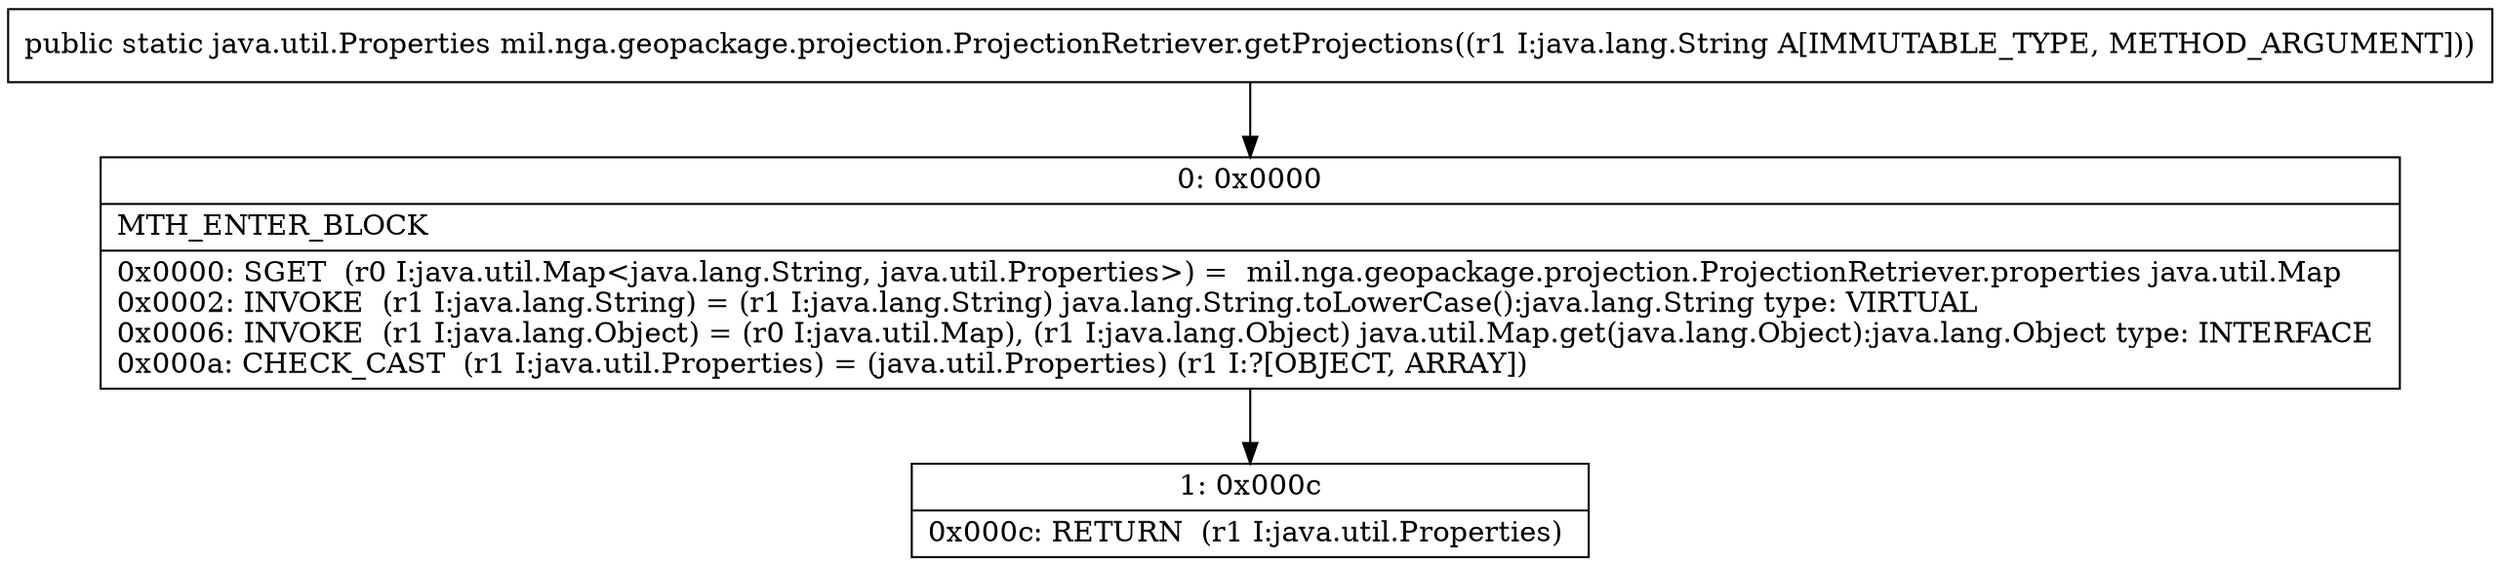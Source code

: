 digraph "CFG formil.nga.geopackage.projection.ProjectionRetriever.getProjections(Ljava\/lang\/String;)Ljava\/util\/Properties;" {
Node_0 [shape=record,label="{0\:\ 0x0000|MTH_ENTER_BLOCK\l|0x0000: SGET  (r0 I:java.util.Map\<java.lang.String, java.util.Properties\>) =  mil.nga.geopackage.projection.ProjectionRetriever.properties java.util.Map \l0x0002: INVOKE  (r1 I:java.lang.String) = (r1 I:java.lang.String) java.lang.String.toLowerCase():java.lang.String type: VIRTUAL \l0x0006: INVOKE  (r1 I:java.lang.Object) = (r0 I:java.util.Map), (r1 I:java.lang.Object) java.util.Map.get(java.lang.Object):java.lang.Object type: INTERFACE \l0x000a: CHECK_CAST  (r1 I:java.util.Properties) = (java.util.Properties) (r1 I:?[OBJECT, ARRAY]) \l}"];
Node_1 [shape=record,label="{1\:\ 0x000c|0x000c: RETURN  (r1 I:java.util.Properties) \l}"];
MethodNode[shape=record,label="{public static java.util.Properties mil.nga.geopackage.projection.ProjectionRetriever.getProjections((r1 I:java.lang.String A[IMMUTABLE_TYPE, METHOD_ARGUMENT])) }"];
MethodNode -> Node_0;
Node_0 -> Node_1;
}

